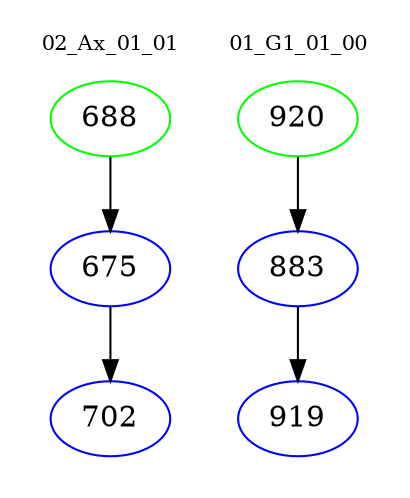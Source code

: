 digraph{
subgraph cluster_0 {
color = white
label = "02_Ax_01_01";
fontsize=10;
T0_688 [label="688", color="green"]
T0_688 -> T0_675 [color="black"]
T0_675 [label="675", color="blue"]
T0_675 -> T0_702 [color="black"]
T0_702 [label="702", color="blue"]
}
subgraph cluster_1 {
color = white
label = "01_G1_01_00";
fontsize=10;
T1_920 [label="920", color="green"]
T1_920 -> T1_883 [color="black"]
T1_883 [label="883", color="blue"]
T1_883 -> T1_919 [color="black"]
T1_919 [label="919", color="blue"]
}
}
